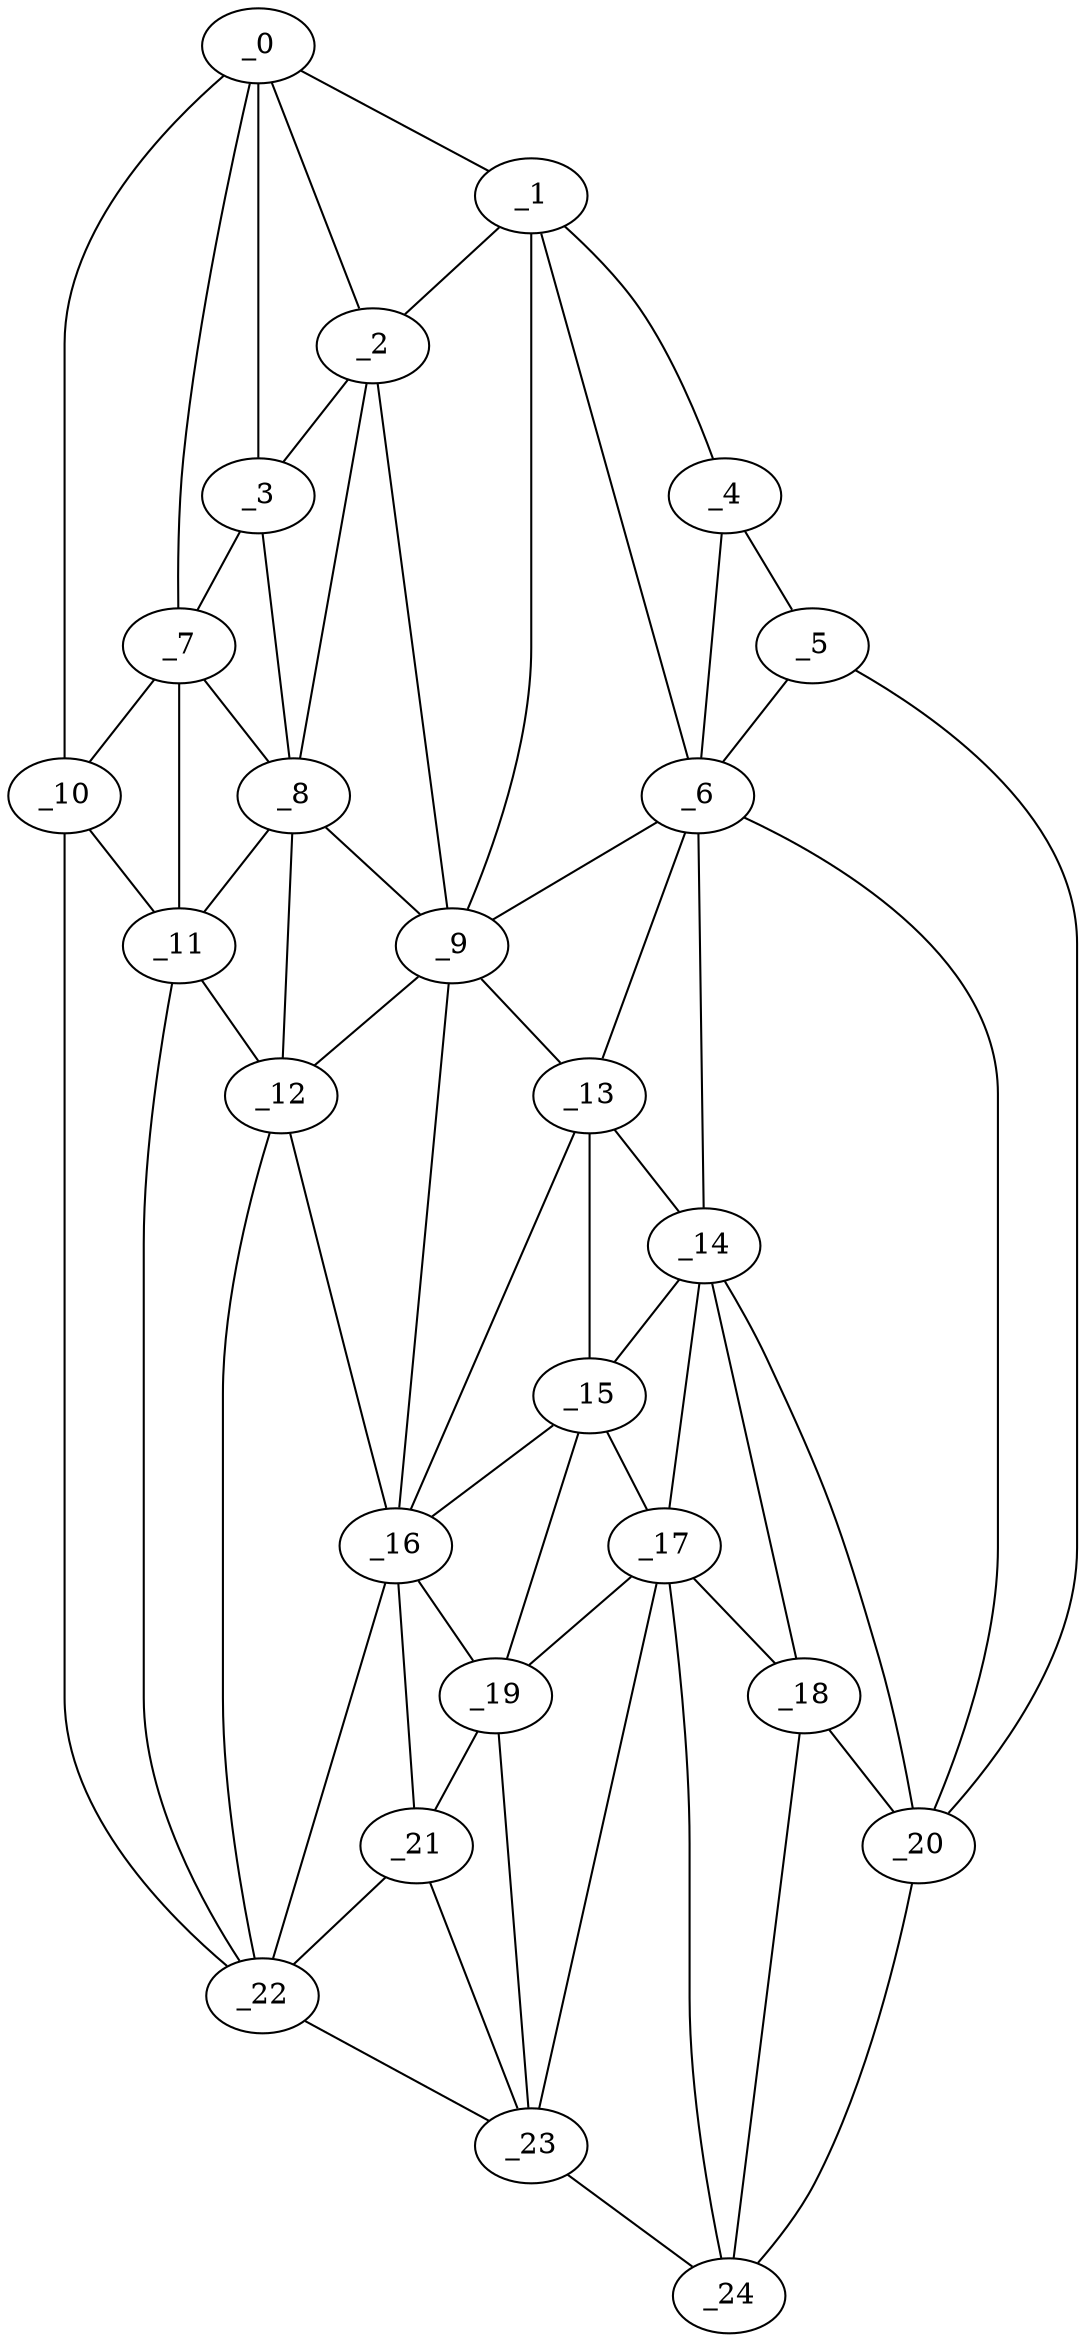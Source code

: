 graph "obj29__270.gxl" {
	_0	 [x=25,
		y=17];
	_1	 [x=30,
		y=42];
	_0 -- _1	 [valence=1];
	_2	 [x=55,
		y=31];
	_0 -- _2	 [valence=1];
	_3	 [x=62,
		y=29];
	_0 -- _3	 [valence=1];
	_7	 [x=75,
		y=21];
	_0 -- _7	 [valence=2];
	_10	 [x=87,
		y=21];
	_0 -- _10	 [valence=1];
	_1 -- _2	 [valence=2];
	_4	 [x=62,
		y=105];
	_1 -- _4	 [valence=1];
	_6	 [x=71,
		y=94];
	_1 -- _6	 [valence=2];
	_9	 [x=84,
		y=52];
	_1 -- _9	 [valence=2];
	_2 -- _3	 [valence=2];
	_8	 [x=80,
		y=43];
	_2 -- _8	 [valence=1];
	_2 -- _9	 [valence=1];
	_3 -- _7	 [valence=1];
	_3 -- _8	 [valence=2];
	_5	 [x=69,
		y=112];
	_4 -- _5	 [valence=1];
	_4 -- _6	 [valence=2];
	_5 -- _6	 [valence=1];
	_20	 [x=115,
		y=99];
	_5 -- _20	 [valence=1];
	_6 -- _9	 [valence=1];
	_13	 [x=96,
		y=72];
	_6 -- _13	 [valence=2];
	_14	 [x=101,
		y=82];
	_6 -- _14	 [valence=2];
	_6 -- _20	 [valence=1];
	_7 -- _8	 [valence=2];
	_7 -- _10	 [valence=1];
	_11	 [x=88,
		y=28];
	_7 -- _11	 [valence=1];
	_8 -- _9	 [valence=2];
	_8 -- _11	 [valence=2];
	_12	 [x=88,
		y=40];
	_8 -- _12	 [valence=1];
	_9 -- _12	 [valence=2];
	_9 -- _13	 [valence=1];
	_16	 [x=108,
		y=63];
	_9 -- _16	 [valence=2];
	_10 -- _11	 [valence=2];
	_22	 [x=123,
		y=51];
	_10 -- _22	 [valence=1];
	_11 -- _12	 [valence=2];
	_11 -- _22	 [valence=2];
	_12 -- _16	 [valence=2];
	_12 -- _22	 [valence=2];
	_13 -- _14	 [valence=2];
	_15	 [x=103,
		y=73];
	_13 -- _15	 [valence=2];
	_13 -- _16	 [valence=2];
	_14 -- _15	 [valence=2];
	_17	 [x=108,
		y=80];
	_14 -- _17	 [valence=2];
	_18	 [x=111,
		y=89];
	_14 -- _18	 [valence=2];
	_14 -- _20	 [valence=2];
	_15 -- _16	 [valence=2];
	_15 -- _17	 [valence=1];
	_19	 [x=114,
		y=65];
	_15 -- _19	 [valence=2];
	_16 -- _19	 [valence=1];
	_21	 [x=121,
		y=60];
	_16 -- _21	 [valence=2];
	_16 -- _22	 [valence=2];
	_17 -- _18	 [valence=2];
	_17 -- _19	 [valence=2];
	_23	 [x=123,
		y=72];
	_17 -- _23	 [valence=2];
	_24	 [x=123,
		y=81];
	_17 -- _24	 [valence=1];
	_18 -- _20	 [valence=2];
	_18 -- _24	 [valence=2];
	_19 -- _21	 [valence=2];
	_19 -- _23	 [valence=2];
	_20 -- _24	 [valence=1];
	_21 -- _22	 [valence=2];
	_21 -- _23	 [valence=2];
	_22 -- _23	 [valence=1];
	_23 -- _24	 [valence=1];
}
